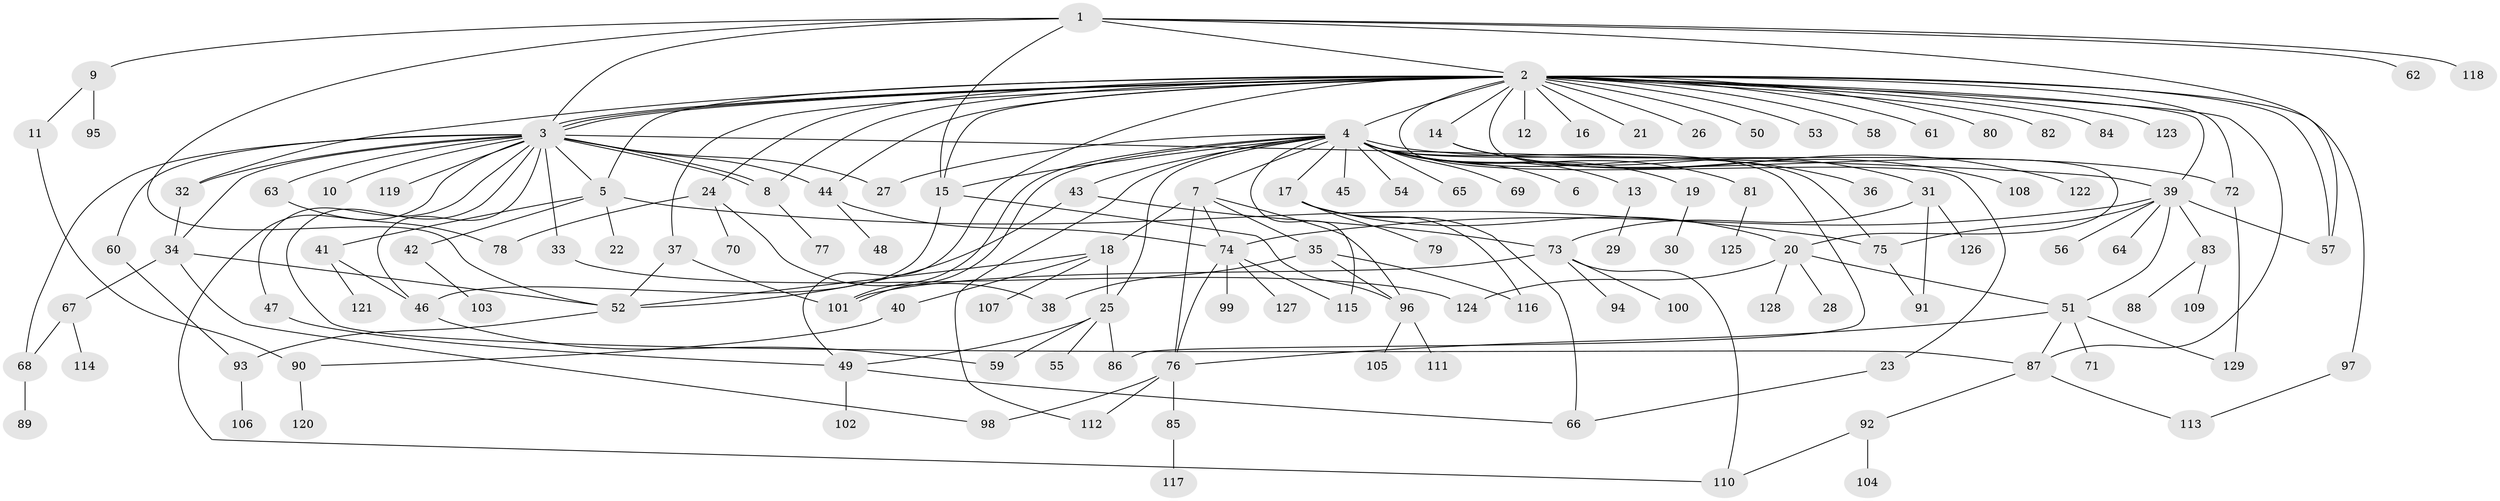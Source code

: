 // Generated by graph-tools (version 1.1) at 2025/11/02/27/25 16:11:12]
// undirected, 129 vertices, 188 edges
graph export_dot {
graph [start="1"]
  node [color=gray90,style=filled];
  1;
  2;
  3;
  4;
  5;
  6;
  7;
  8;
  9;
  10;
  11;
  12;
  13;
  14;
  15;
  16;
  17;
  18;
  19;
  20;
  21;
  22;
  23;
  24;
  25;
  26;
  27;
  28;
  29;
  30;
  31;
  32;
  33;
  34;
  35;
  36;
  37;
  38;
  39;
  40;
  41;
  42;
  43;
  44;
  45;
  46;
  47;
  48;
  49;
  50;
  51;
  52;
  53;
  54;
  55;
  56;
  57;
  58;
  59;
  60;
  61;
  62;
  63;
  64;
  65;
  66;
  67;
  68;
  69;
  70;
  71;
  72;
  73;
  74;
  75;
  76;
  77;
  78;
  79;
  80;
  81;
  82;
  83;
  84;
  85;
  86;
  87;
  88;
  89;
  90;
  91;
  92;
  93;
  94;
  95;
  96;
  97;
  98;
  99;
  100;
  101;
  102;
  103;
  104;
  105;
  106;
  107;
  108;
  109;
  110;
  111;
  112;
  113;
  114;
  115;
  116;
  117;
  118;
  119;
  120;
  121;
  122;
  123;
  124;
  125;
  126;
  127;
  128;
  129;
  1 -- 2;
  1 -- 3;
  1 -- 9;
  1 -- 15;
  1 -- 52;
  1 -- 57;
  1 -- 62;
  1 -- 118;
  2 -- 3;
  2 -- 3;
  2 -- 3;
  2 -- 4;
  2 -- 5;
  2 -- 8;
  2 -- 12;
  2 -- 14;
  2 -- 15;
  2 -- 16;
  2 -- 20;
  2 -- 21;
  2 -- 23;
  2 -- 24;
  2 -- 26;
  2 -- 32;
  2 -- 37;
  2 -- 39;
  2 -- 44;
  2 -- 49;
  2 -- 50;
  2 -- 53;
  2 -- 57;
  2 -- 58;
  2 -- 61;
  2 -- 72;
  2 -- 80;
  2 -- 82;
  2 -- 84;
  2 -- 87;
  2 -- 97;
  2 -- 123;
  3 -- 5;
  3 -- 8;
  3 -- 8;
  3 -- 10;
  3 -- 27;
  3 -- 32;
  3 -- 33;
  3 -- 34;
  3 -- 39;
  3 -- 44;
  3 -- 46;
  3 -- 47;
  3 -- 60;
  3 -- 63;
  3 -- 68;
  3 -- 87;
  3 -- 110;
  3 -- 119;
  4 -- 6;
  4 -- 7;
  4 -- 13;
  4 -- 15;
  4 -- 17;
  4 -- 19;
  4 -- 25;
  4 -- 27;
  4 -- 36;
  4 -- 43;
  4 -- 45;
  4 -- 54;
  4 -- 65;
  4 -- 69;
  4 -- 72;
  4 -- 75;
  4 -- 81;
  4 -- 86;
  4 -- 101;
  4 -- 101;
  4 -- 112;
  4 -- 115;
  5 -- 22;
  5 -- 41;
  5 -- 42;
  5 -- 75;
  7 -- 18;
  7 -- 35;
  7 -- 74;
  7 -- 76;
  7 -- 96;
  8 -- 77;
  9 -- 11;
  9 -- 95;
  11 -- 90;
  13 -- 29;
  14 -- 31;
  14 -- 108;
  14 -- 122;
  15 -- 46;
  15 -- 96;
  17 -- 20;
  17 -- 66;
  17 -- 79;
  17 -- 116;
  18 -- 25;
  18 -- 40;
  18 -- 52;
  18 -- 107;
  19 -- 30;
  20 -- 28;
  20 -- 51;
  20 -- 124;
  20 -- 128;
  23 -- 66;
  24 -- 38;
  24 -- 70;
  24 -- 78;
  25 -- 49;
  25 -- 55;
  25 -- 59;
  25 -- 86;
  31 -- 73;
  31 -- 91;
  31 -- 126;
  32 -- 34;
  33 -- 124;
  34 -- 52;
  34 -- 67;
  34 -- 98;
  35 -- 38;
  35 -- 96;
  35 -- 116;
  37 -- 52;
  37 -- 101;
  39 -- 51;
  39 -- 56;
  39 -- 57;
  39 -- 64;
  39 -- 74;
  39 -- 75;
  39 -- 83;
  40 -- 90;
  41 -- 46;
  41 -- 121;
  42 -- 103;
  43 -- 52;
  43 -- 73;
  44 -- 48;
  44 -- 74;
  46 -- 59;
  47 -- 49;
  49 -- 66;
  49 -- 102;
  51 -- 71;
  51 -- 76;
  51 -- 87;
  51 -- 129;
  52 -- 93;
  60 -- 93;
  63 -- 78;
  67 -- 68;
  67 -- 114;
  68 -- 89;
  72 -- 129;
  73 -- 94;
  73 -- 100;
  73 -- 101;
  73 -- 110;
  74 -- 76;
  74 -- 99;
  74 -- 115;
  74 -- 127;
  75 -- 91;
  76 -- 85;
  76 -- 98;
  76 -- 112;
  81 -- 125;
  83 -- 88;
  83 -- 109;
  85 -- 117;
  87 -- 92;
  87 -- 113;
  90 -- 120;
  92 -- 104;
  92 -- 110;
  93 -- 106;
  96 -- 105;
  96 -- 111;
  97 -- 113;
}
